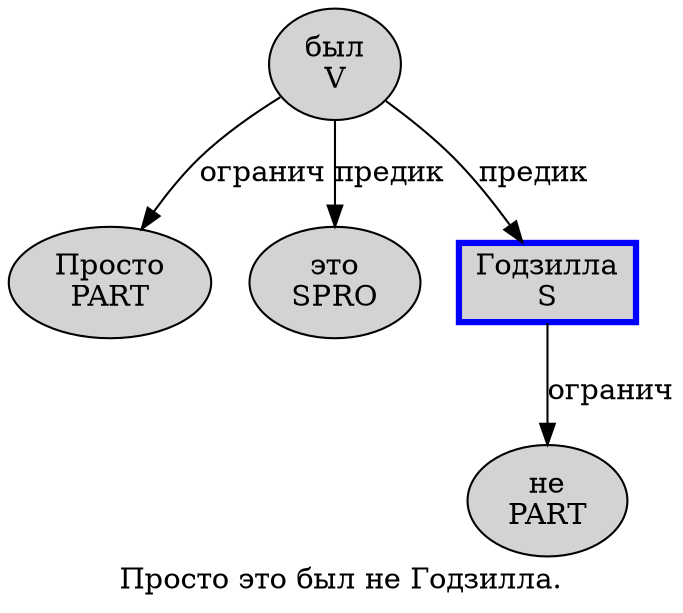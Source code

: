 digraph SENTENCE_4929 {
	graph [label="Просто это был не Годзилла."]
	node [style=filled]
		0 [label="Просто
PART" color="" fillcolor=lightgray penwidth=1 shape=ellipse]
		1 [label="это
SPRO" color="" fillcolor=lightgray penwidth=1 shape=ellipse]
		2 [label="был
V" color="" fillcolor=lightgray penwidth=1 shape=ellipse]
		3 [label="не
PART" color="" fillcolor=lightgray penwidth=1 shape=ellipse]
		4 [label="Годзилла
S" color=blue fillcolor=lightgray penwidth=3 shape=box]
			2 -> 0 [label="огранич"]
			2 -> 1 [label="предик"]
			2 -> 4 [label="предик"]
			4 -> 3 [label="огранич"]
}